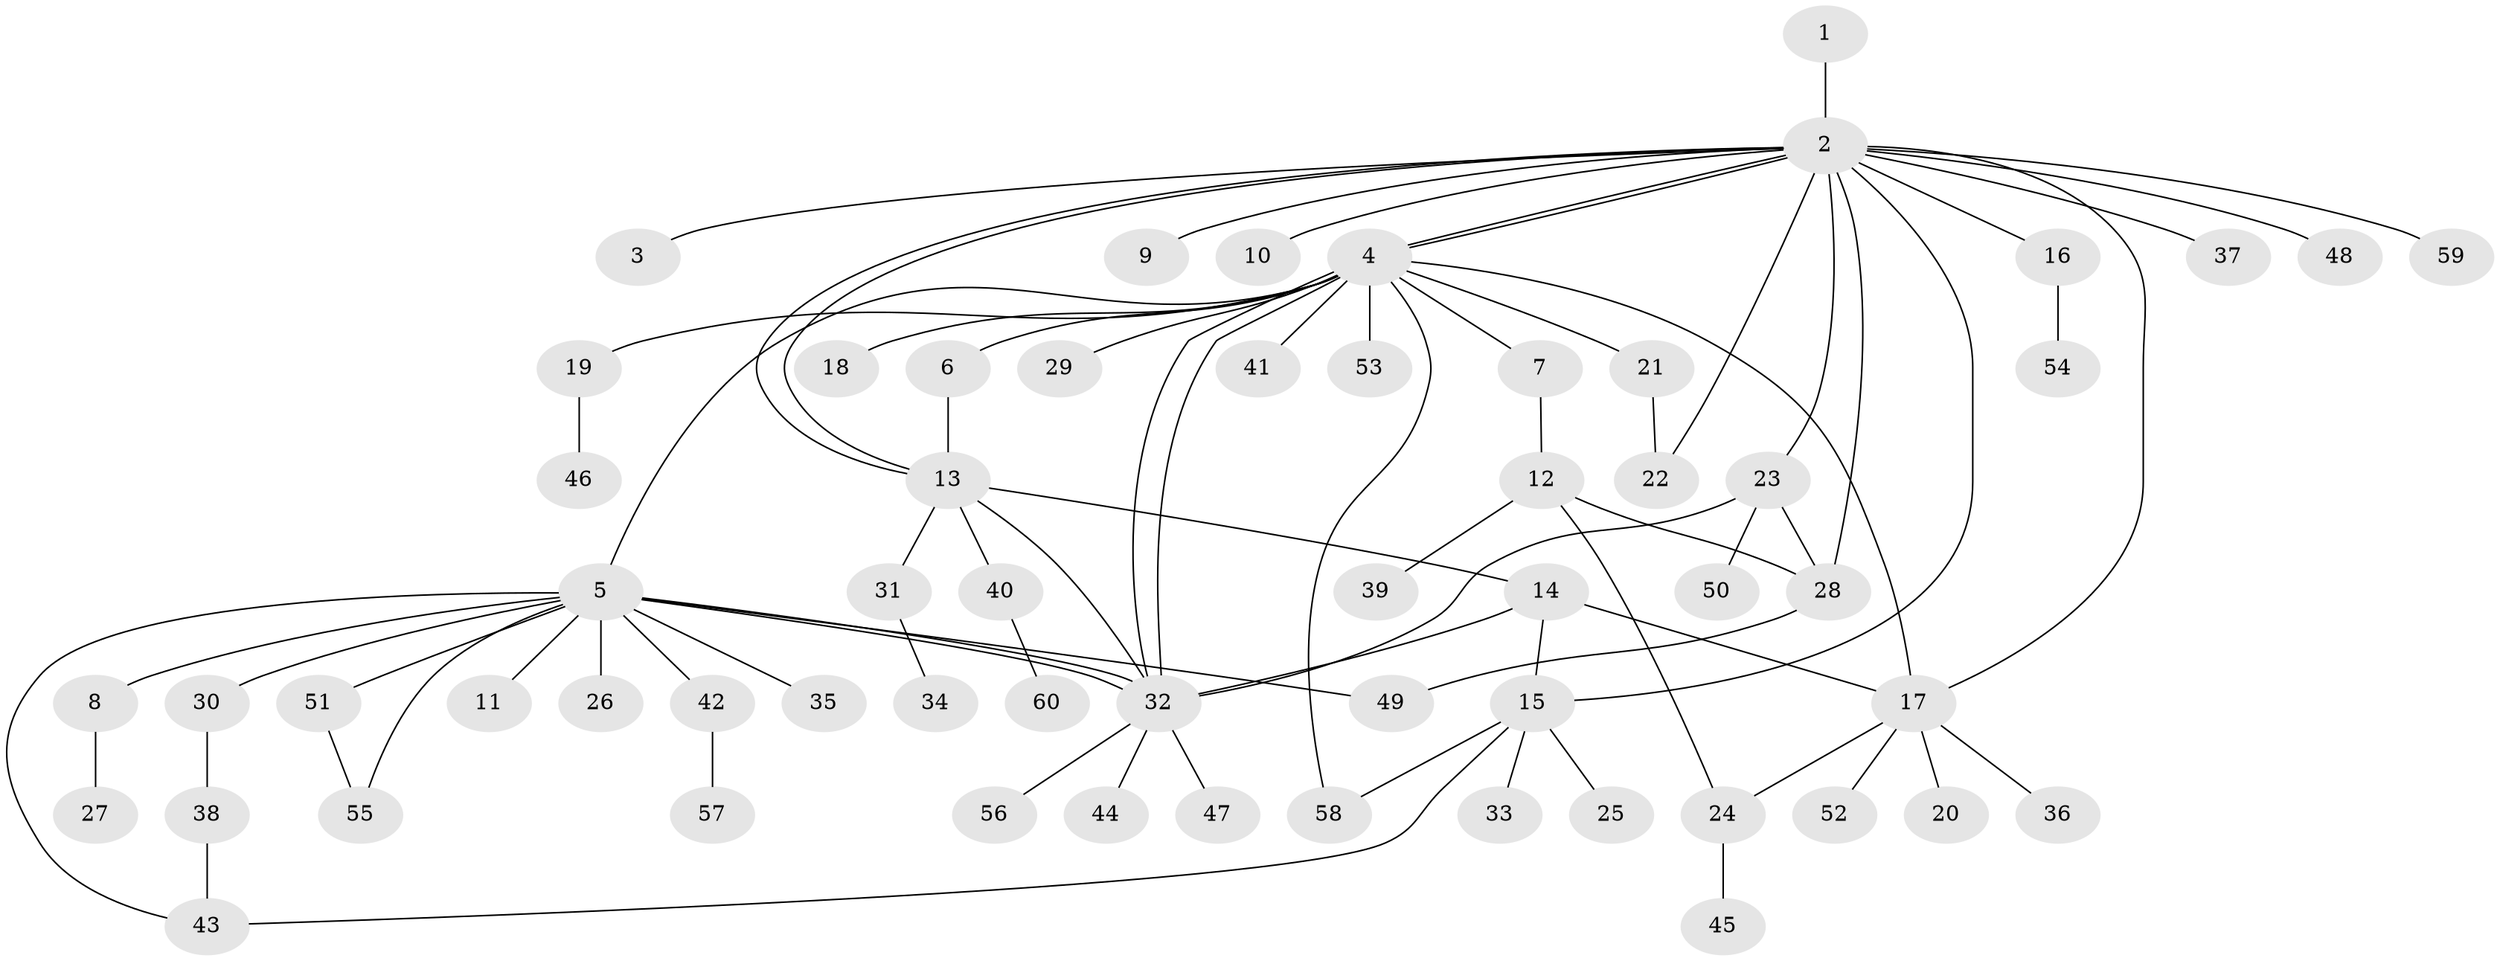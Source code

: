 // coarse degree distribution, {1: 0.5945945945945946, 12: 0.02702702702702703, 6: 0.08108108108108109, 4: 0.05405405405405406, 2: 0.10810810810810811, 10: 0.02702702702702703, 5: 0.05405405405405406, 11: 0.02702702702702703, 3: 0.02702702702702703}
// Generated by graph-tools (version 1.1) at 2025/36/03/04/25 23:36:55]
// undirected, 60 vertices, 80 edges
graph export_dot {
  node [color=gray90,style=filled];
  1;
  2;
  3;
  4;
  5;
  6;
  7;
  8;
  9;
  10;
  11;
  12;
  13;
  14;
  15;
  16;
  17;
  18;
  19;
  20;
  21;
  22;
  23;
  24;
  25;
  26;
  27;
  28;
  29;
  30;
  31;
  32;
  33;
  34;
  35;
  36;
  37;
  38;
  39;
  40;
  41;
  42;
  43;
  44;
  45;
  46;
  47;
  48;
  49;
  50;
  51;
  52;
  53;
  54;
  55;
  56;
  57;
  58;
  59;
  60;
  1 -- 2;
  2 -- 3;
  2 -- 4;
  2 -- 4;
  2 -- 9;
  2 -- 10;
  2 -- 13;
  2 -- 13;
  2 -- 15;
  2 -- 16;
  2 -- 17;
  2 -- 22;
  2 -- 23;
  2 -- 28;
  2 -- 37;
  2 -- 48;
  2 -- 59;
  4 -- 5;
  4 -- 6;
  4 -- 7;
  4 -- 17;
  4 -- 18;
  4 -- 19;
  4 -- 21;
  4 -- 29;
  4 -- 32;
  4 -- 32;
  4 -- 41;
  4 -- 53;
  4 -- 58;
  5 -- 8;
  5 -- 11;
  5 -- 26;
  5 -- 30;
  5 -- 32;
  5 -- 32;
  5 -- 35;
  5 -- 42;
  5 -- 43;
  5 -- 49;
  5 -- 51;
  5 -- 55;
  6 -- 13;
  7 -- 12;
  8 -- 27;
  12 -- 24;
  12 -- 28;
  12 -- 39;
  13 -- 14;
  13 -- 31;
  13 -- 32;
  13 -- 40;
  14 -- 15;
  14 -- 17;
  14 -- 32;
  15 -- 25;
  15 -- 33;
  15 -- 43;
  15 -- 58;
  16 -- 54;
  17 -- 20;
  17 -- 24;
  17 -- 36;
  17 -- 52;
  19 -- 46;
  21 -- 22;
  23 -- 28;
  23 -- 32;
  23 -- 50;
  24 -- 45;
  28 -- 49;
  30 -- 38;
  31 -- 34;
  32 -- 44;
  32 -- 47;
  32 -- 56;
  38 -- 43;
  40 -- 60;
  42 -- 57;
  51 -- 55;
}
